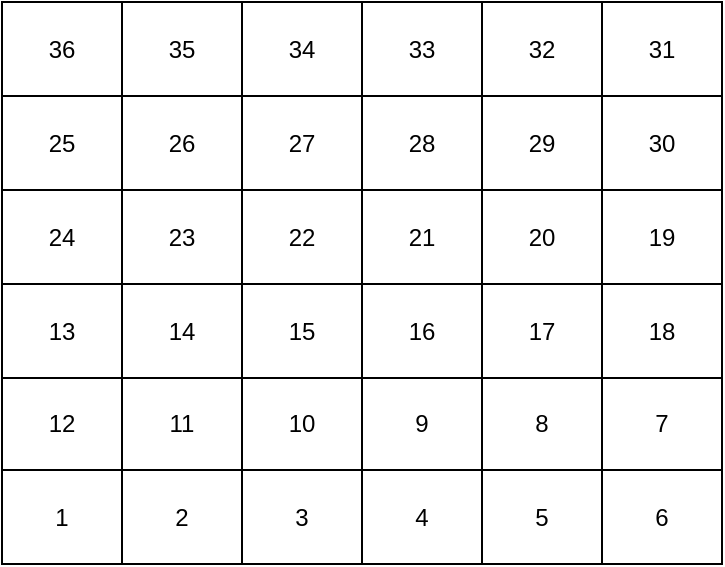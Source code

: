 <mxfile>
    <diagram id="Su43-KYXOhmaVmApNBXU" name="Page-1">
        <mxGraphModel dx="976" dy="704" grid="1" gridSize="10" guides="1" tooltips="1" connect="1" arrows="1" fold="1" page="1" pageScale="1" pageWidth="850" pageHeight="1100" math="0" shadow="0">
            <root>
                <mxCell id="0"/>
                <mxCell id="1" parent="0"/>
                <mxCell id="2" value="" style="childLayout=tableLayout;recursiveResize=0;shadow=0;fillColor=none;" vertex="1" parent="1">
                    <mxGeometry x="170" y="210" width="360" height="281" as="geometry"/>
                </mxCell>
                <mxCell id="3" value="" style="shape=tableRow;horizontal=0;startSize=0;swimlaneHead=0;swimlaneBody=0;top=0;left=0;bottom=0;right=0;dropTarget=0;collapsible=0;recursiveResize=0;expand=0;fontStyle=0;fillColor=none;strokeColor=inherit;" vertex="1" parent="2">
                    <mxGeometry width="360" height="47" as="geometry"/>
                </mxCell>
                <mxCell id="4" value="36" style="connectable=0;recursiveResize=0;strokeColor=inherit;fillColor=none;align=center;whiteSpace=wrap;html=1;" vertex="1" parent="3">
                    <mxGeometry width="60" height="47" as="geometry">
                        <mxRectangle width="60" height="47" as="alternateBounds"/>
                    </mxGeometry>
                </mxCell>
                <mxCell id="21" value="35" style="connectable=0;recursiveResize=0;strokeColor=inherit;fillColor=none;align=center;whiteSpace=wrap;html=1;" vertex="1" parent="3">
                    <mxGeometry x="60" width="60" height="47" as="geometry">
                        <mxRectangle width="60" height="47" as="alternateBounds"/>
                    </mxGeometry>
                </mxCell>
                <mxCell id="18" value="34" style="connectable=0;recursiveResize=0;strokeColor=inherit;fillColor=none;align=center;whiteSpace=wrap;html=1;" vertex="1" parent="3">
                    <mxGeometry x="120" width="60" height="47" as="geometry">
                        <mxRectangle width="60" height="47" as="alternateBounds"/>
                    </mxGeometry>
                </mxCell>
                <mxCell id="15" value="33" style="connectable=0;recursiveResize=0;strokeColor=inherit;fillColor=none;align=center;whiteSpace=wrap;html=1;" vertex="1" parent="3">
                    <mxGeometry x="180" width="60" height="47" as="geometry">
                        <mxRectangle width="60" height="47" as="alternateBounds"/>
                    </mxGeometry>
                </mxCell>
                <mxCell id="5" value="32" style="connectable=0;recursiveResize=0;strokeColor=inherit;fillColor=none;align=center;whiteSpace=wrap;html=1;" vertex="1" parent="3">
                    <mxGeometry x="240" width="60" height="47" as="geometry">
                        <mxRectangle width="60" height="47" as="alternateBounds"/>
                    </mxGeometry>
                </mxCell>
                <mxCell id="6" value="31" style="connectable=0;recursiveResize=0;strokeColor=inherit;fillColor=none;align=center;whiteSpace=wrap;html=1;" vertex="1" parent="3">
                    <mxGeometry x="300" width="60" height="47" as="geometry">
                        <mxRectangle width="60" height="47" as="alternateBounds"/>
                    </mxGeometry>
                </mxCell>
                <mxCell id="38" style="shape=tableRow;horizontal=0;startSize=0;swimlaneHead=0;swimlaneBody=0;top=0;left=0;bottom=0;right=0;dropTarget=0;collapsible=0;recursiveResize=0;expand=0;fontStyle=0;fillColor=none;strokeColor=inherit;" vertex="1" parent="2">
                    <mxGeometry y="47" width="360" height="47" as="geometry"/>
                </mxCell>
                <mxCell id="39" value="25" style="connectable=0;recursiveResize=0;strokeColor=inherit;fillColor=none;align=center;whiteSpace=wrap;html=1;" vertex="1" parent="38">
                    <mxGeometry width="60" height="47" as="geometry">
                        <mxRectangle width="60" height="47" as="alternateBounds"/>
                    </mxGeometry>
                </mxCell>
                <mxCell id="40" value="26" style="connectable=0;recursiveResize=0;strokeColor=inherit;fillColor=none;align=center;whiteSpace=wrap;html=1;" vertex="1" parent="38">
                    <mxGeometry x="60" width="60" height="47" as="geometry">
                        <mxRectangle width="60" height="47" as="alternateBounds"/>
                    </mxGeometry>
                </mxCell>
                <mxCell id="41" value="27" style="connectable=0;recursiveResize=0;strokeColor=inherit;fillColor=none;align=center;whiteSpace=wrap;html=1;" vertex="1" parent="38">
                    <mxGeometry x="120" width="60" height="47" as="geometry">
                        <mxRectangle width="60" height="47" as="alternateBounds"/>
                    </mxGeometry>
                </mxCell>
                <mxCell id="42" value="28" style="connectable=0;recursiveResize=0;strokeColor=inherit;fillColor=none;align=center;whiteSpace=wrap;html=1;" vertex="1" parent="38">
                    <mxGeometry x="180" width="60" height="47" as="geometry">
                        <mxRectangle width="60" height="47" as="alternateBounds"/>
                    </mxGeometry>
                </mxCell>
                <mxCell id="43" value="29" style="connectable=0;recursiveResize=0;strokeColor=inherit;fillColor=none;align=center;whiteSpace=wrap;html=1;" vertex="1" parent="38">
                    <mxGeometry x="240" width="60" height="47" as="geometry">
                        <mxRectangle width="60" height="47" as="alternateBounds"/>
                    </mxGeometry>
                </mxCell>
                <mxCell id="44" value="30" style="connectable=0;recursiveResize=0;strokeColor=inherit;fillColor=none;align=center;whiteSpace=wrap;html=1;" vertex="1" parent="38">
                    <mxGeometry x="300" width="60" height="47" as="geometry">
                        <mxRectangle width="60" height="47" as="alternateBounds"/>
                    </mxGeometry>
                </mxCell>
                <mxCell id="31" style="shape=tableRow;horizontal=0;startSize=0;swimlaneHead=0;swimlaneBody=0;top=0;left=0;bottom=0;right=0;dropTarget=0;collapsible=0;recursiveResize=0;expand=0;fontStyle=0;fillColor=none;strokeColor=inherit;" vertex="1" parent="2">
                    <mxGeometry y="94" width="360" height="47" as="geometry"/>
                </mxCell>
                <mxCell id="32" value="24" style="connectable=0;recursiveResize=0;strokeColor=inherit;fillColor=none;align=center;whiteSpace=wrap;html=1;" vertex="1" parent="31">
                    <mxGeometry width="60" height="47" as="geometry">
                        <mxRectangle width="60" height="47" as="alternateBounds"/>
                    </mxGeometry>
                </mxCell>
                <mxCell id="33" value="23" style="connectable=0;recursiveResize=0;strokeColor=inherit;fillColor=none;align=center;whiteSpace=wrap;html=1;" vertex="1" parent="31">
                    <mxGeometry x="60" width="60" height="47" as="geometry">
                        <mxRectangle width="60" height="47" as="alternateBounds"/>
                    </mxGeometry>
                </mxCell>
                <mxCell id="34" value="22" style="connectable=0;recursiveResize=0;strokeColor=inherit;fillColor=none;align=center;whiteSpace=wrap;html=1;" vertex="1" parent="31">
                    <mxGeometry x="120" width="60" height="47" as="geometry">
                        <mxRectangle width="60" height="47" as="alternateBounds"/>
                    </mxGeometry>
                </mxCell>
                <mxCell id="35" value="21" style="connectable=0;recursiveResize=0;strokeColor=inherit;fillColor=none;align=center;whiteSpace=wrap;html=1;" vertex="1" parent="31">
                    <mxGeometry x="180" width="60" height="47" as="geometry">
                        <mxRectangle width="60" height="47" as="alternateBounds"/>
                    </mxGeometry>
                </mxCell>
                <mxCell id="36" value="20" style="connectable=0;recursiveResize=0;strokeColor=inherit;fillColor=none;align=center;whiteSpace=wrap;html=1;" vertex="1" parent="31">
                    <mxGeometry x="240" width="60" height="47" as="geometry">
                        <mxRectangle width="60" height="47" as="alternateBounds"/>
                    </mxGeometry>
                </mxCell>
                <mxCell id="37" value="19" style="connectable=0;recursiveResize=0;strokeColor=inherit;fillColor=none;align=center;whiteSpace=wrap;html=1;" vertex="1" parent="31">
                    <mxGeometry x="300" width="60" height="47" as="geometry">
                        <mxRectangle width="60" height="47" as="alternateBounds"/>
                    </mxGeometry>
                </mxCell>
                <mxCell id="24" style="shape=tableRow;horizontal=0;startSize=0;swimlaneHead=0;swimlaneBody=0;top=0;left=0;bottom=0;right=0;dropTarget=0;collapsible=0;recursiveResize=0;expand=0;fontStyle=0;fillColor=none;strokeColor=inherit;" vertex="1" parent="2">
                    <mxGeometry y="141" width="360" height="47" as="geometry"/>
                </mxCell>
                <mxCell id="25" value="13" style="connectable=0;recursiveResize=0;strokeColor=inherit;fillColor=none;align=center;whiteSpace=wrap;html=1;" vertex="1" parent="24">
                    <mxGeometry width="60" height="47" as="geometry">
                        <mxRectangle width="60" height="47" as="alternateBounds"/>
                    </mxGeometry>
                </mxCell>
                <mxCell id="26" value="14" style="connectable=0;recursiveResize=0;strokeColor=inherit;fillColor=none;align=center;whiteSpace=wrap;html=1;" vertex="1" parent="24">
                    <mxGeometry x="60" width="60" height="47" as="geometry">
                        <mxRectangle width="60" height="47" as="alternateBounds"/>
                    </mxGeometry>
                </mxCell>
                <mxCell id="27" value="15" style="connectable=0;recursiveResize=0;strokeColor=inherit;fillColor=none;align=center;whiteSpace=wrap;html=1;" vertex="1" parent="24">
                    <mxGeometry x="120" width="60" height="47" as="geometry">
                        <mxRectangle width="60" height="47" as="alternateBounds"/>
                    </mxGeometry>
                </mxCell>
                <mxCell id="28" value="16" style="connectable=0;recursiveResize=0;strokeColor=inherit;fillColor=none;align=center;whiteSpace=wrap;html=1;" vertex="1" parent="24">
                    <mxGeometry x="180" width="60" height="47" as="geometry">
                        <mxRectangle width="60" height="47" as="alternateBounds"/>
                    </mxGeometry>
                </mxCell>
                <mxCell id="29" value="17" style="connectable=0;recursiveResize=0;strokeColor=inherit;fillColor=none;align=center;whiteSpace=wrap;html=1;" vertex="1" parent="24">
                    <mxGeometry x="240" width="60" height="47" as="geometry">
                        <mxRectangle width="60" height="47" as="alternateBounds"/>
                    </mxGeometry>
                </mxCell>
                <mxCell id="30" value="18" style="connectable=0;recursiveResize=0;strokeColor=inherit;fillColor=none;align=center;whiteSpace=wrap;html=1;" vertex="1" parent="24">
                    <mxGeometry x="300" width="60" height="47" as="geometry">
                        <mxRectangle width="60" height="47" as="alternateBounds"/>
                    </mxGeometry>
                </mxCell>
                <mxCell id="7" style="shape=tableRow;horizontal=0;startSize=0;swimlaneHead=0;swimlaneBody=0;top=0;left=0;bottom=0;right=0;dropTarget=0;collapsible=0;recursiveResize=0;expand=0;fontStyle=0;fillColor=none;strokeColor=inherit;" vertex="1" parent="2">
                    <mxGeometry y="188" width="360" height="46" as="geometry"/>
                </mxCell>
                <mxCell id="8" value="12" style="connectable=0;recursiveResize=0;strokeColor=inherit;fillColor=none;align=center;whiteSpace=wrap;html=1;" vertex="1" parent="7">
                    <mxGeometry width="60" height="46" as="geometry">
                        <mxRectangle width="60" height="46" as="alternateBounds"/>
                    </mxGeometry>
                </mxCell>
                <mxCell id="22" value="11" style="connectable=0;recursiveResize=0;strokeColor=inherit;fillColor=none;align=center;whiteSpace=wrap;html=1;" vertex="1" parent="7">
                    <mxGeometry x="60" width="60" height="46" as="geometry">
                        <mxRectangle width="60" height="46" as="alternateBounds"/>
                    </mxGeometry>
                </mxCell>
                <mxCell id="19" value="10" style="connectable=0;recursiveResize=0;strokeColor=inherit;fillColor=none;align=center;whiteSpace=wrap;html=1;" vertex="1" parent="7">
                    <mxGeometry x="120" width="60" height="46" as="geometry">
                        <mxRectangle width="60" height="46" as="alternateBounds"/>
                    </mxGeometry>
                </mxCell>
                <mxCell id="16" value="9" style="connectable=0;recursiveResize=0;strokeColor=inherit;fillColor=none;align=center;whiteSpace=wrap;html=1;" vertex="1" parent="7">
                    <mxGeometry x="180" width="60" height="46" as="geometry">
                        <mxRectangle width="60" height="46" as="alternateBounds"/>
                    </mxGeometry>
                </mxCell>
                <mxCell id="9" value="8" style="connectable=0;recursiveResize=0;strokeColor=inherit;fillColor=none;align=center;whiteSpace=wrap;html=1;" vertex="1" parent="7">
                    <mxGeometry x="240" width="60" height="46" as="geometry">
                        <mxRectangle width="60" height="46" as="alternateBounds"/>
                    </mxGeometry>
                </mxCell>
                <mxCell id="10" value="7" style="connectable=0;recursiveResize=0;strokeColor=inherit;fillColor=none;align=center;whiteSpace=wrap;html=1;" vertex="1" parent="7">
                    <mxGeometry x="300" width="60" height="46" as="geometry">
                        <mxRectangle width="60" height="46" as="alternateBounds"/>
                    </mxGeometry>
                </mxCell>
                <mxCell id="11" style="shape=tableRow;horizontal=0;startSize=0;swimlaneHead=0;swimlaneBody=0;top=0;left=0;bottom=0;right=0;dropTarget=0;collapsible=0;recursiveResize=0;expand=0;fontStyle=0;fillColor=none;strokeColor=inherit;" vertex="1" parent="2">
                    <mxGeometry y="234" width="360" height="47" as="geometry"/>
                </mxCell>
                <mxCell id="12" value="1" style="connectable=0;recursiveResize=0;strokeColor=inherit;fillColor=none;align=center;whiteSpace=wrap;html=1;" vertex="1" parent="11">
                    <mxGeometry width="60" height="47" as="geometry">
                        <mxRectangle width="60" height="47" as="alternateBounds"/>
                    </mxGeometry>
                </mxCell>
                <mxCell id="23" value="2" style="connectable=0;recursiveResize=0;strokeColor=inherit;fillColor=none;align=center;whiteSpace=wrap;html=1;" vertex="1" parent="11">
                    <mxGeometry x="60" width="60" height="47" as="geometry">
                        <mxRectangle width="60" height="47" as="alternateBounds"/>
                    </mxGeometry>
                </mxCell>
                <mxCell id="20" value="3" style="connectable=0;recursiveResize=0;strokeColor=inherit;fillColor=none;align=center;whiteSpace=wrap;html=1;" vertex="1" parent="11">
                    <mxGeometry x="120" width="60" height="47" as="geometry">
                        <mxRectangle width="60" height="47" as="alternateBounds"/>
                    </mxGeometry>
                </mxCell>
                <mxCell id="17" value="4" style="connectable=0;recursiveResize=0;strokeColor=inherit;fillColor=none;align=center;whiteSpace=wrap;html=1;" vertex="1" parent="11">
                    <mxGeometry x="180" width="60" height="47" as="geometry">
                        <mxRectangle width="60" height="47" as="alternateBounds"/>
                    </mxGeometry>
                </mxCell>
                <mxCell id="13" value="5" style="connectable=0;recursiveResize=0;strokeColor=inherit;fillColor=none;align=center;whiteSpace=wrap;html=1;" vertex="1" parent="11">
                    <mxGeometry x="240" width="60" height="47" as="geometry">
                        <mxRectangle width="60" height="47" as="alternateBounds"/>
                    </mxGeometry>
                </mxCell>
                <mxCell id="14" value="6" style="connectable=0;recursiveResize=0;strokeColor=inherit;fillColor=none;align=center;whiteSpace=wrap;html=1;" vertex="1" parent="11">
                    <mxGeometry x="300" width="60" height="47" as="geometry">
                        <mxRectangle width="60" height="47" as="alternateBounds"/>
                    </mxGeometry>
                </mxCell>
            </root>
        </mxGraphModel>
    </diagram>
</mxfile>